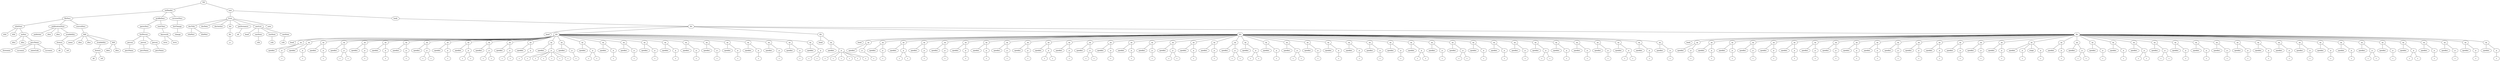 graph Tree {
	"t0" [label = "TEI"];
	"t1" [label = "teiHeader"];
	"t2" [label = "fileDesc"];
	"t3" [label = "titleStmt"];
	"t4" [label = "title"];
	"t5" [label = "title"];
	"t6" [label = "author"];
	"t7" [label = "idno"];
	"t8" [label = "idno"];
	"t9" [label = "persName"];
	"t10" [label = "forename"];
	"t11" [label = "surname"];
	"t12" [label = "nameLink"];
	"t13" [label = "surname"];
	"t14" [label = "publicationStmt"];
	"t15" [label = "publisher"];
	"t16" [label = "idno"];
	"t17" [label = "idno"];
	"t18" [label = "availability"];
	"t19" [label = "licence"];
	"t20" [label = "ab"];
	"t21" [label = "ref"];
	"t22" [label = "sourceDesc"];
	"t23" [label = "bibl"];
	"t24" [label = "name"];
	"t25" [label = "idno"];
	"t26" [label = "idno"];
	"t27" [label = "availability"];
	"t28" [label = "licence"];
	"t29" [label = "ab"];
	"t30" [label = "ref"];
	"t31" [label = "bibl"];
	"t32" [label = "date"];
	"t33" [label = "idno"];
	"t34" [label = "profileDesc"];
	"t35" [label = "particDesc"];
	"t36" [label = "listPerson"];
	"t37" [label = "person"];
	"t38" [label = "persName"];
	"t39" [label = "person"];
	"t40" [label = "persName"];
	"t41" [label = "person"];
	"t42" [label = "persName"];
	"t43" [label = "textClass"];
	"t44" [label = "keywords"];
	"t45" [label = "term"];
	"t46" [label = "term"];
	"t47" [label = "revisionDesc"];
	"t48" [label = "listChange"];
	"t49" [label = "change"];
	"t50" [label = "text"];
	"t51" [label = "front"];
	"t52" [label = "docTitle"];
	"t53" [label = "titlePart"];
	"t54" [label = "titlePart"];
	"t55" [label = "docDate"];
	"t56" [label = "docAuthor"];
	"t57" [label = "div"];
	"t58" [label = "div"];
	"t59" [label = "p"];
	"t60" [label = "performance"];
	"t61" [label = "ab"];
	"t62" [label = "castList"];
	"t63" [label = "head"];
	"t64" [label = "castItem"];
	"t65" [label = "role"];
	"t66" [label = "castItem"];
	"t67" [label = "role"];
	"t68" [label = "castItem"];
	"t69" [label = "role"];
	"t70" [label = "note"];
	"t71" [label = "body"];
	"t72" [label = "div"];
	"t73" [label = "head"];
	"t74" [label = "div"];
	"t75" [label = "head"];
	"t76" [label = "sp"];
	"t77" [label = "speaker"];
	"t78" [label = "p"];
	"t79" [label = "s"];
	"t80" [label = "sp"];
	"t81" [label = "speaker"];
	"t82" [label = "p"];
	"t83" [label = "s"];
	"t84" [label = "sp"];
	"t85" [label = "speaker"];
	"t86" [label = "p"];
	"t87" [label = "s"];
	"t88" [label = "sp"];
	"t89" [label = "speaker"];
	"t90" [label = "p"];
	"t91" [label = "s"];
	"t92" [label = "s"];
	"t93" [label = "sp"];
	"t94" [label = "speaker"];
	"t95" [label = "p"];
	"t96" [label = "s"];
	"t97" [label = "sp"];
	"t98" [label = "speaker"];
	"t99" [label = "p"];
	"t100" [label = "s"];
	"t101" [label = "sp"];
	"t102" [label = "speaker"];
	"t103" [label = "p"];
	"t104" [label = "s"];
	"t105" [label = "sp"];
	"t106" [label = "speaker"];
	"t107" [label = "p"];
	"t108" [label = "s"];
	"t109" [label = "s"];
	"t110" [label = "sp"];
	"t111" [label = "speaker"];
	"t112" [label = "p"];
	"t113" [label = "s"];
	"t114" [label = "sp"];
	"t115" [label = "speaker"];
	"t116" [label = "p"];
	"t117" [label = "s"];
	"t118" [label = "s"];
	"t119" [label = "sp"];
	"t120" [label = "speaker"];
	"t121" [label = "p"];
	"t122" [label = "s"];
	"t123" [label = "s"];
	"t124" [label = "sp"];
	"t125" [label = "speaker"];
	"t126" [label = "p"];
	"t127" [label = "s"];
	"t128" [label = "s"];
	"t129" [label = "sp"];
	"t130" [label = "speaker"];
	"t131" [label = "p"];
	"t132" [label = "s"];
	"t133" [label = "sp"];
	"t134" [label = "speaker"];
	"t135" [label = "p"];
	"t136" [label = "s"];
	"t137" [label = "s"];
	"t138" [label = "s"];
	"t139" [label = "s"];
	"t140" [label = "s"];
	"t141" [label = "s"];
	"t142" [label = "sp"];
	"t143" [label = "speaker"];
	"t144" [label = "p"];
	"t145" [label = "s"];
	"t146" [label = "sp"];
	"t147" [label = "speaker"];
	"t148" [label = "p"];
	"t149" [label = "s"];
	"t150" [label = "s"];
	"t151" [label = "sp"];
	"t152" [label = "speaker"];
	"t153" [label = "p"];
	"t154" [label = "s"];
	"t155" [label = "sp"];
	"t156" [label = "speaker"];
	"t157" [label = "p"];
	"t158" [label = "s"];
	"t159" [label = "sp"];
	"t160" [label = "speaker"];
	"t161" [label = "p"];
	"t162" [label = "s"];
	"t163" [label = "sp"];
	"t164" [label = "speaker"];
	"t165" [label = "p"];
	"t166" [label = "s"];
	"t167" [label = "sp"];
	"t168" [label = "speaker"];
	"t169" [label = "p"];
	"t170" [label = "s"];
	"t171" [label = "sp"];
	"t172" [label = "speaker"];
	"t173" [label = "p"];
	"t174" [label = "s"];
	"t175" [label = "sp"];
	"t176" [label = "speaker"];
	"t177" [label = "p"];
	"t178" [label = "s"];
	"t179" [label = "sp"];
	"t180" [label = "speaker"];
	"t181" [label = "p"];
	"t182" [label = "s"];
	"t183" [label = "sp"];
	"t184" [label = "speaker"];
	"t185" [label = "p"];
	"t186" [label = "s"];
	"t187" [label = "sp"];
	"t188" [label = "speaker"];
	"t189" [label = "p"];
	"t190" [label = "s"];
	"t191" [label = "sp"];
	"t192" [label = "speaker"];
	"t193" [label = "p"];
	"t194" [label = "s"];
	"t195" [label = "s"];
	"t196" [label = "div"];
	"t197" [label = "head"];
	"t198" [label = "sp"];
	"t199" [label = "speaker"];
	"t200" [label = "p"];
	"t201" [label = "s"];
	"t202" [label = "s"];
	"t203" [label = "s"];
	"t204" [label = "s"];
	"t205" [label = "s"];
	"t206" [label = "s"];
	"t207" [label = "div"];
	"t208" [label = "head"];
	"t209" [label = "sp"];
	"t210" [label = "speaker"];
	"t211" [label = "p"];
	"t212" [label = "s"];
	"t213" [label = "sp"];
	"t214" [label = "speaker"];
	"t215" [label = "p"];
	"t216" [label = "s"];
	"t217" [label = "sp"];
	"t218" [label = "speaker"];
	"t219" [label = "p"];
	"t220" [label = "s"];
	"t221" [label = "s"];
	"t222" [label = "sp"];
	"t223" [label = "speaker"];
	"t224" [label = "p"];
	"t225" [label = "s"];
	"t226" [label = "sp"];
	"t227" [label = "speaker"];
	"t228" [label = "p"];
	"t229" [label = "s"];
	"t230" [label = "sp"];
	"t231" [label = "speaker"];
	"t232" [label = "p"];
	"t233" [label = "s"];
	"t234" [label = "sp"];
	"t235" [label = "speaker"];
	"t236" [label = "p"];
	"t237" [label = "s"];
	"t238" [label = "sp"];
	"t239" [label = "speaker"];
	"t240" [label = "p"];
	"t241" [label = "s"];
	"t242" [label = "sp"];
	"t243" [label = "speaker"];
	"t244" [label = "p"];
	"t245" [label = "s"];
	"t246" [label = "sp"];
	"t247" [label = "speaker"];
	"t248" [label = "p"];
	"t249" [label = "s"];
	"t250" [label = "s"];
	"t251" [label = "sp"];
	"t252" [label = "speaker"];
	"t253" [label = "p"];
	"t254" [label = "s"];
	"t255" [label = "sp"];
	"t256" [label = "speaker"];
	"t257" [label = "p"];
	"t258" [label = "s"];
	"t259" [label = "s"];
	"t260" [label = "sp"];
	"t261" [label = "speaker"];
	"t262" [label = "p"];
	"t263" [label = "s"];
	"t264" [label = "sp"];
	"t265" [label = "speaker"];
	"t266" [label = "p"];
	"t267" [label = "s"];
	"t268" [label = "sp"];
	"t269" [label = "speaker"];
	"t270" [label = "p"];
	"t271" [label = "s"];
	"t272" [label = "sp"];
	"t273" [label = "speaker"];
	"t274" [label = "p"];
	"t275" [label = "s"];
	"t276" [label = "s"];
	"t277" [label = "sp"];
	"t278" [label = "speaker"];
	"t279" [label = "p"];
	"t280" [label = "s"];
	"t281" [label = "sp"];
	"t282" [label = "speaker"];
	"t283" [label = "p"];
	"t284" [label = "s"];
	"t285" [label = "sp"];
	"t286" [label = "speaker"];
	"t287" [label = "p"];
	"t288" [label = "s"];
	"t289" [label = "s"];
	"t290" [label = "sp"];
	"t291" [label = "speaker"];
	"t292" [label = "p"];
	"t293" [label = "s"];
	"t294" [label = "s"];
	"t295" [label = "sp"];
	"t296" [label = "speaker"];
	"t297" [label = "p"];
	"t298" [label = "s"];
	"t299" [label = "sp"];
	"t300" [label = "speaker"];
	"t301" [label = "p"];
	"t302" [label = "s"];
	"t303" [label = "s"];
	"t304" [label = "sp"];
	"t305" [label = "speaker"];
	"t306" [label = "p"];
	"t307" [label = "s"];
	"t308" [label = "sp"];
	"t309" [label = "speaker"];
	"t310" [label = "p"];
	"t311" [label = "s"];
	"t312" [label = "sp"];
	"t313" [label = "speaker"];
	"t314" [label = "p"];
	"t315" [label = "s"];
	"t316" [label = "sp"];
	"t317" [label = "speaker"];
	"t318" [label = "p"];
	"t319" [label = "s"];
	"t320" [label = "sp"];
	"t321" [label = "speaker"];
	"t322" [label = "p"];
	"t323" [label = "s"];
	"t324" [label = "sp"];
	"t325" [label = "speaker"];
	"t326" [label = "p"];
	"t327" [label = "s"];
	"t328" [label = "s"];
	"t329" [label = "sp"];
	"t330" [label = "speaker"];
	"t331" [label = "p"];
	"t332" [label = "s"];
	"t333" [label = "sp"];
	"t334" [label = "speaker"];
	"t335" [label = "p"];
	"t336" [label = "s"];
	"t337" [label = "s"];
	"t338" [label = "sp"];
	"t339" [label = "speaker"];
	"t340" [label = "p"];
	"t341" [label = "s"];
	"t342" [label = "sp"];
	"t343" [label = "speaker"];
	"t344" [label = "p"];
	"t345" [label = "s"];
	"t346" [label = "sp"];
	"t347" [label = "speaker"];
	"t348" [label = "p"];
	"t349" [label = "s"];
	"t350" [label = "sp"];
	"t351" [label = "speaker"];
	"t352" [label = "p"];
	"t353" [label = "s"];
	"t354" [label = "s"];
	"t355" [label = "sp"];
	"t356" [label = "speaker"];
	"t357" [label = "p"];
	"t358" [label = "s"];
	"t359" [label = "sp"];
	"t360" [label = "speaker"];
	"t361" [label = "p"];
	"t362" [label = "s"];
	"t363" [label = "sp"];
	"t364" [label = "speaker"];
	"t365" [label = "p"];
	"t366" [label = "s"];
	"t367" [label = "sp"];
	"t368" [label = "speaker"];
	"t369" [label = "p"];
	"t370" [label = "s"];
	"t371" [label = "s"];
	"t372" [label = "sp"];
	"t373" [label = "speaker"];
	"t374" [label = "p"];
	"t375" [label = "s"];
	"t376" [label = "sp"];
	"t377" [label = "speaker"];
	"t378" [label = "p"];
	"t379" [label = "s"];
	"t380" [label = "div"];
	"t381" [label = "head"];
	"t382" [label = "sp"];
	"t383" [label = "speaker"];
	"t384" [label = "p"];
	"t385" [label = "s"];
	"t386" [label = "sp"];
	"t387" [label = "speaker"];
	"t388" [label = "p"];
	"t389" [label = "s"];
	"t390" [label = "sp"];
	"t391" [label = "speaker"];
	"t392" [label = "p"];
	"t393" [label = "s"];
	"t394" [label = "sp"];
	"t395" [label = "speaker"];
	"t396" [label = "p"];
	"t397" [label = "s"];
	"t398" [label = "sp"];
	"t399" [label = "speaker"];
	"t400" [label = "p"];
	"t401" [label = "s"];
	"t402" [label = "sp"];
	"t403" [label = "speaker"];
	"t404" [label = "p"];
	"t405" [label = "s"];
	"t406" [label = "sp"];
	"t407" [label = "speaker"];
	"t408" [label = "p"];
	"t409" [label = "s"];
	"t410" [label = "sp"];
	"t411" [label = "speaker"];
	"t412" [label = "p"];
	"t413" [label = "s"];
	"t414" [label = "sp"];
	"t415" [label = "speaker"];
	"t416" [label = "p"];
	"t417" [label = "s"];
	"t418" [label = "sp"];
	"t419" [label = "speaker"];
	"t420" [label = "p"];
	"t421" [label = "s"];
	"t422" [label = "sp"];
	"t423" [label = "speaker"];
	"t424" [label = "p"];
	"t425" [label = "s"];
	"t426" [label = "sp"];
	"t427" [label = "speaker"];
	"t428" [label = "p"];
	"t429" [label = "s"];
	"t430" [label = "sp"];
	"t431" [label = "speaker"];
	"t432" [label = "p"];
	"t433" [label = "s"];
	"t434" [label = "sp"];
	"t435" [label = "speaker"];
	"t436" [label = "p"];
	"t437" [label = "s"];
	"t438" [label = "sp"];
	"t439" [label = "speaker"];
	"t440" [label = "p"];
	"t441" [label = "s"];
	"t442" [label = "sp"];
	"t443" [label = "speaker"];
	"t444" [label = "p"];
	"t445" [label = "s"];
	"t446" [label = "sp"];
	"t447" [label = "speaker"];
	"t448" [label = "p"];
	"t449" [label = "s"];
	"t450" [label = "stage"];
	"t451" [label = "p"];
	"t452" [label = "s"];
	"t453" [label = "sp"];
	"t454" [label = "speaker"];
	"t455" [label = "p"];
	"t456" [label = "s"];
	"t457" [label = "sp"];
	"t458" [label = "speaker"];
	"t459" [label = "p"];
	"t460" [label = "s"];
	"t461" [label = "s"];
	"t462" [label = "sp"];
	"t463" [label = "speaker"];
	"t464" [label = "p"];
	"t465" [label = "s"];
	"t466" [label = "sp"];
	"t467" [label = "speaker"];
	"t468" [label = "p"];
	"t469" [label = "s"];
	"t470" [label = "sp"];
	"t471" [label = "speaker"];
	"t472" [label = "p"];
	"t473" [label = "s"];
	"t474" [label = "s"];
	"t475" [label = "sp"];
	"t476" [label = "speaker"];
	"t477" [label = "p"];
	"t478" [label = "s"];
	"t479" [label = "s"];
	"t480" [label = "sp"];
	"t481" [label = "speaker"];
	"t482" [label = "p"];
	"t483" [label = "s"];
	"t484" [label = "sp"];
	"t485" [label = "speaker"];
	"t486" [label = "p"];
	"t487" [label = "s"];
	"t488" [label = "sp"];
	"t489" [label = "speaker"];
	"t490" [label = "p"];
	"t491" [label = "s"];
	"t492" [label = "sp"];
	"t493" [label = "speaker"];
	"t494" [label = "p"];
	"t495" [label = "s"];
	"t496" [label = "sp"];
	"t497" [label = "speaker"];
	"t498" [label = "p"];
	"t499" [label = "s"];
	"t500" [label = "sp"];
	"t501" [label = "speaker"];
	"t502" [label = "p"];
	"t503" [label = "s"];
	"t504" [label = "sp"];
	"t505" [label = "speaker"];
	"t506" [label = "p"];
	"t507" [label = "s"];
	"t508" [label = "sp"];
	"t509" [label = "speaker"];
	"t510" [label = "p"];
	"t511" [label = "s"];
	"t512" [label = "sp"];
	"t513" [label = "speaker"];
	"t514" [label = "p"];
	"t515" [label = "s"];
	"t516" [label = "sp"];
	"t517" [label = "speaker"];
	"t518" [label = "p"];
	"t519" [label = "s"];
	"t520" [label = "s"];
	"t521" [label = "sp"];
	"t522" [label = "speaker"];
	"t523" [label = "p"];
	"t524" [label = "s"];
	"t525" [label = "sp"];
	"t526" [label = "speaker"];
	"t527" [label = "p"];
	"t528" [label = "s"];
	"t529" [label = "s"];
	"t530" [label = "sp"];
	"t531" [label = "speaker"];
	"t532" [label = "p"];
	"t533" [label = "s"];
	"t534" [label = "sp"];
	"t535" [label = "speaker"];
	"t536" [label = "p"];
	"t537" [label = "s"];
	"t538" [label = "sp"];
	"t539" [label = "speaker"];
	"t540" [label = "p"];
	"t541" [label = "s"];
	"t542" [label = "sp"];
	"t543" [label = "speaker"];
	"t544" [label = "p"];
	"t545" [label = "s"];
	"t0" -- "t1";
	"t1" -- "t2";
	"t2" -- "t3";
	"t3" -- "t4";
	"t3" -- "t5";
	"t3" -- "t6";
	"t6" -- "t7";
	"t6" -- "t8";
	"t6" -- "t9";
	"t9" -- "t10";
	"t9" -- "t11";
	"t9" -- "t12";
	"t9" -- "t13";
	"t2" -- "t14";
	"t14" -- "t15";
	"t14" -- "t16";
	"t14" -- "t17";
	"t14" -- "t18";
	"t18" -- "t19";
	"t19" -- "t20";
	"t19" -- "t21";
	"t2" -- "t22";
	"t22" -- "t23";
	"t23" -- "t24";
	"t23" -- "t25";
	"t23" -- "t26";
	"t23" -- "t27";
	"t27" -- "t28";
	"t28" -- "t29";
	"t28" -- "t30";
	"t23" -- "t31";
	"t31" -- "t32";
	"t31" -- "t33";
	"t1" -- "t34";
	"t34" -- "t35";
	"t35" -- "t36";
	"t36" -- "t37";
	"t37" -- "t38";
	"t36" -- "t39";
	"t39" -- "t40";
	"t36" -- "t41";
	"t41" -- "t42";
	"t34" -- "t43";
	"t43" -- "t44";
	"t44" -- "t45";
	"t44" -- "t46";
	"t1" -- "t47";
	"t47" -- "t48";
	"t48" -- "t49";
	"t0" -- "t50";
	"t50" -- "t51";
	"t51" -- "t52";
	"t52" -- "t53";
	"t52" -- "t54";
	"t51" -- "t55";
	"t51" -- "t56";
	"t51" -- "t57";
	"t57" -- "t58";
	"t58" -- "t59";
	"t51" -- "t60";
	"t60" -- "t61";
	"t51" -- "t62";
	"t62" -- "t63";
	"t62" -- "t64";
	"t64" -- "t65";
	"t62" -- "t66";
	"t66" -- "t67";
	"t62" -- "t68";
	"t68" -- "t69";
	"t51" -- "t70";
	"t50" -- "t71";
	"t71" -- "t72";
	"t72" -- "t73";
	"t72" -- "t74";
	"t74" -- "t75";
	"t74" -- "t76";
	"t76" -- "t77";
	"t76" -- "t78";
	"t78" -- "t79";
	"t74" -- "t80";
	"t80" -- "t81";
	"t80" -- "t82";
	"t82" -- "t83";
	"t74" -- "t84";
	"t84" -- "t85";
	"t84" -- "t86";
	"t86" -- "t87";
	"t74" -- "t88";
	"t88" -- "t89";
	"t88" -- "t90";
	"t90" -- "t91";
	"t90" -- "t92";
	"t74" -- "t93";
	"t93" -- "t94";
	"t93" -- "t95";
	"t95" -- "t96";
	"t74" -- "t97";
	"t97" -- "t98";
	"t97" -- "t99";
	"t99" -- "t100";
	"t74" -- "t101";
	"t101" -- "t102";
	"t101" -- "t103";
	"t103" -- "t104";
	"t74" -- "t105";
	"t105" -- "t106";
	"t105" -- "t107";
	"t107" -- "t108";
	"t107" -- "t109";
	"t74" -- "t110";
	"t110" -- "t111";
	"t110" -- "t112";
	"t112" -- "t113";
	"t74" -- "t114";
	"t114" -- "t115";
	"t114" -- "t116";
	"t116" -- "t117";
	"t116" -- "t118";
	"t74" -- "t119";
	"t119" -- "t120";
	"t119" -- "t121";
	"t121" -- "t122";
	"t121" -- "t123";
	"t74" -- "t124";
	"t124" -- "t125";
	"t124" -- "t126";
	"t126" -- "t127";
	"t126" -- "t128";
	"t74" -- "t129";
	"t129" -- "t130";
	"t129" -- "t131";
	"t131" -- "t132";
	"t74" -- "t133";
	"t133" -- "t134";
	"t133" -- "t135";
	"t135" -- "t136";
	"t135" -- "t137";
	"t135" -- "t138";
	"t135" -- "t139";
	"t135" -- "t140";
	"t135" -- "t141";
	"t74" -- "t142";
	"t142" -- "t143";
	"t142" -- "t144";
	"t144" -- "t145";
	"t74" -- "t146";
	"t146" -- "t147";
	"t146" -- "t148";
	"t148" -- "t149";
	"t148" -- "t150";
	"t74" -- "t151";
	"t151" -- "t152";
	"t151" -- "t153";
	"t153" -- "t154";
	"t74" -- "t155";
	"t155" -- "t156";
	"t155" -- "t157";
	"t157" -- "t158";
	"t74" -- "t159";
	"t159" -- "t160";
	"t159" -- "t161";
	"t161" -- "t162";
	"t74" -- "t163";
	"t163" -- "t164";
	"t163" -- "t165";
	"t165" -- "t166";
	"t74" -- "t167";
	"t167" -- "t168";
	"t167" -- "t169";
	"t169" -- "t170";
	"t74" -- "t171";
	"t171" -- "t172";
	"t171" -- "t173";
	"t173" -- "t174";
	"t74" -- "t175";
	"t175" -- "t176";
	"t175" -- "t177";
	"t177" -- "t178";
	"t74" -- "t179";
	"t179" -- "t180";
	"t179" -- "t181";
	"t181" -- "t182";
	"t74" -- "t183";
	"t183" -- "t184";
	"t183" -- "t185";
	"t185" -- "t186";
	"t74" -- "t187";
	"t187" -- "t188";
	"t187" -- "t189";
	"t189" -- "t190";
	"t74" -- "t191";
	"t191" -- "t192";
	"t191" -- "t193";
	"t193" -- "t194";
	"t193" -- "t195";
	"t72" -- "t196";
	"t196" -- "t197";
	"t196" -- "t198";
	"t198" -- "t199";
	"t198" -- "t200";
	"t200" -- "t201";
	"t200" -- "t202";
	"t200" -- "t203";
	"t200" -- "t204";
	"t200" -- "t205";
	"t200" -- "t206";
	"t72" -- "t207";
	"t207" -- "t208";
	"t207" -- "t209";
	"t209" -- "t210";
	"t209" -- "t211";
	"t211" -- "t212";
	"t207" -- "t213";
	"t213" -- "t214";
	"t213" -- "t215";
	"t215" -- "t216";
	"t207" -- "t217";
	"t217" -- "t218";
	"t217" -- "t219";
	"t219" -- "t220";
	"t219" -- "t221";
	"t207" -- "t222";
	"t222" -- "t223";
	"t222" -- "t224";
	"t224" -- "t225";
	"t207" -- "t226";
	"t226" -- "t227";
	"t226" -- "t228";
	"t228" -- "t229";
	"t207" -- "t230";
	"t230" -- "t231";
	"t230" -- "t232";
	"t232" -- "t233";
	"t207" -- "t234";
	"t234" -- "t235";
	"t234" -- "t236";
	"t236" -- "t237";
	"t207" -- "t238";
	"t238" -- "t239";
	"t238" -- "t240";
	"t240" -- "t241";
	"t207" -- "t242";
	"t242" -- "t243";
	"t242" -- "t244";
	"t244" -- "t245";
	"t207" -- "t246";
	"t246" -- "t247";
	"t246" -- "t248";
	"t248" -- "t249";
	"t248" -- "t250";
	"t207" -- "t251";
	"t251" -- "t252";
	"t251" -- "t253";
	"t253" -- "t254";
	"t207" -- "t255";
	"t255" -- "t256";
	"t255" -- "t257";
	"t257" -- "t258";
	"t257" -- "t259";
	"t207" -- "t260";
	"t260" -- "t261";
	"t260" -- "t262";
	"t262" -- "t263";
	"t207" -- "t264";
	"t264" -- "t265";
	"t264" -- "t266";
	"t266" -- "t267";
	"t207" -- "t268";
	"t268" -- "t269";
	"t268" -- "t270";
	"t270" -- "t271";
	"t207" -- "t272";
	"t272" -- "t273";
	"t272" -- "t274";
	"t274" -- "t275";
	"t274" -- "t276";
	"t207" -- "t277";
	"t277" -- "t278";
	"t277" -- "t279";
	"t279" -- "t280";
	"t207" -- "t281";
	"t281" -- "t282";
	"t281" -- "t283";
	"t283" -- "t284";
	"t207" -- "t285";
	"t285" -- "t286";
	"t285" -- "t287";
	"t287" -- "t288";
	"t287" -- "t289";
	"t207" -- "t290";
	"t290" -- "t291";
	"t290" -- "t292";
	"t292" -- "t293";
	"t292" -- "t294";
	"t207" -- "t295";
	"t295" -- "t296";
	"t295" -- "t297";
	"t297" -- "t298";
	"t207" -- "t299";
	"t299" -- "t300";
	"t299" -- "t301";
	"t301" -- "t302";
	"t301" -- "t303";
	"t207" -- "t304";
	"t304" -- "t305";
	"t304" -- "t306";
	"t306" -- "t307";
	"t207" -- "t308";
	"t308" -- "t309";
	"t308" -- "t310";
	"t310" -- "t311";
	"t207" -- "t312";
	"t312" -- "t313";
	"t312" -- "t314";
	"t314" -- "t315";
	"t207" -- "t316";
	"t316" -- "t317";
	"t316" -- "t318";
	"t318" -- "t319";
	"t207" -- "t320";
	"t320" -- "t321";
	"t320" -- "t322";
	"t322" -- "t323";
	"t207" -- "t324";
	"t324" -- "t325";
	"t324" -- "t326";
	"t326" -- "t327";
	"t326" -- "t328";
	"t207" -- "t329";
	"t329" -- "t330";
	"t329" -- "t331";
	"t331" -- "t332";
	"t207" -- "t333";
	"t333" -- "t334";
	"t333" -- "t335";
	"t335" -- "t336";
	"t335" -- "t337";
	"t207" -- "t338";
	"t338" -- "t339";
	"t338" -- "t340";
	"t340" -- "t341";
	"t207" -- "t342";
	"t342" -- "t343";
	"t342" -- "t344";
	"t344" -- "t345";
	"t207" -- "t346";
	"t346" -- "t347";
	"t346" -- "t348";
	"t348" -- "t349";
	"t207" -- "t350";
	"t350" -- "t351";
	"t350" -- "t352";
	"t352" -- "t353";
	"t352" -- "t354";
	"t207" -- "t355";
	"t355" -- "t356";
	"t355" -- "t357";
	"t357" -- "t358";
	"t207" -- "t359";
	"t359" -- "t360";
	"t359" -- "t361";
	"t361" -- "t362";
	"t207" -- "t363";
	"t363" -- "t364";
	"t363" -- "t365";
	"t365" -- "t366";
	"t207" -- "t367";
	"t367" -- "t368";
	"t367" -- "t369";
	"t369" -- "t370";
	"t369" -- "t371";
	"t207" -- "t372";
	"t372" -- "t373";
	"t372" -- "t374";
	"t374" -- "t375";
	"t207" -- "t376";
	"t376" -- "t377";
	"t376" -- "t378";
	"t378" -- "t379";
	"t72" -- "t380";
	"t380" -- "t381";
	"t380" -- "t382";
	"t382" -- "t383";
	"t382" -- "t384";
	"t384" -- "t385";
	"t380" -- "t386";
	"t386" -- "t387";
	"t386" -- "t388";
	"t388" -- "t389";
	"t380" -- "t390";
	"t390" -- "t391";
	"t390" -- "t392";
	"t392" -- "t393";
	"t380" -- "t394";
	"t394" -- "t395";
	"t394" -- "t396";
	"t396" -- "t397";
	"t380" -- "t398";
	"t398" -- "t399";
	"t398" -- "t400";
	"t400" -- "t401";
	"t380" -- "t402";
	"t402" -- "t403";
	"t402" -- "t404";
	"t404" -- "t405";
	"t380" -- "t406";
	"t406" -- "t407";
	"t406" -- "t408";
	"t408" -- "t409";
	"t380" -- "t410";
	"t410" -- "t411";
	"t410" -- "t412";
	"t412" -- "t413";
	"t380" -- "t414";
	"t414" -- "t415";
	"t414" -- "t416";
	"t416" -- "t417";
	"t380" -- "t418";
	"t418" -- "t419";
	"t418" -- "t420";
	"t420" -- "t421";
	"t380" -- "t422";
	"t422" -- "t423";
	"t422" -- "t424";
	"t424" -- "t425";
	"t380" -- "t426";
	"t426" -- "t427";
	"t426" -- "t428";
	"t428" -- "t429";
	"t380" -- "t430";
	"t430" -- "t431";
	"t430" -- "t432";
	"t432" -- "t433";
	"t380" -- "t434";
	"t434" -- "t435";
	"t434" -- "t436";
	"t436" -- "t437";
	"t380" -- "t438";
	"t438" -- "t439";
	"t438" -- "t440";
	"t440" -- "t441";
	"t380" -- "t442";
	"t442" -- "t443";
	"t442" -- "t444";
	"t444" -- "t445";
	"t380" -- "t446";
	"t446" -- "t447";
	"t446" -- "t448";
	"t448" -- "t449";
	"t446" -- "t450";
	"t446" -- "t451";
	"t451" -- "t452";
	"t380" -- "t453";
	"t453" -- "t454";
	"t453" -- "t455";
	"t455" -- "t456";
	"t380" -- "t457";
	"t457" -- "t458";
	"t457" -- "t459";
	"t459" -- "t460";
	"t459" -- "t461";
	"t380" -- "t462";
	"t462" -- "t463";
	"t462" -- "t464";
	"t464" -- "t465";
	"t380" -- "t466";
	"t466" -- "t467";
	"t466" -- "t468";
	"t468" -- "t469";
	"t380" -- "t470";
	"t470" -- "t471";
	"t470" -- "t472";
	"t472" -- "t473";
	"t472" -- "t474";
	"t380" -- "t475";
	"t475" -- "t476";
	"t475" -- "t477";
	"t477" -- "t478";
	"t477" -- "t479";
	"t380" -- "t480";
	"t480" -- "t481";
	"t480" -- "t482";
	"t482" -- "t483";
	"t380" -- "t484";
	"t484" -- "t485";
	"t484" -- "t486";
	"t486" -- "t487";
	"t380" -- "t488";
	"t488" -- "t489";
	"t488" -- "t490";
	"t490" -- "t491";
	"t380" -- "t492";
	"t492" -- "t493";
	"t492" -- "t494";
	"t494" -- "t495";
	"t380" -- "t496";
	"t496" -- "t497";
	"t496" -- "t498";
	"t498" -- "t499";
	"t380" -- "t500";
	"t500" -- "t501";
	"t500" -- "t502";
	"t502" -- "t503";
	"t380" -- "t504";
	"t504" -- "t505";
	"t504" -- "t506";
	"t506" -- "t507";
	"t380" -- "t508";
	"t508" -- "t509";
	"t508" -- "t510";
	"t510" -- "t511";
	"t380" -- "t512";
	"t512" -- "t513";
	"t512" -- "t514";
	"t514" -- "t515";
	"t380" -- "t516";
	"t516" -- "t517";
	"t516" -- "t518";
	"t518" -- "t519";
	"t518" -- "t520";
	"t380" -- "t521";
	"t521" -- "t522";
	"t521" -- "t523";
	"t523" -- "t524";
	"t380" -- "t525";
	"t525" -- "t526";
	"t525" -- "t527";
	"t527" -- "t528";
	"t527" -- "t529";
	"t380" -- "t530";
	"t530" -- "t531";
	"t530" -- "t532";
	"t532" -- "t533";
	"t380" -- "t534";
	"t534" -- "t535";
	"t534" -- "t536";
	"t536" -- "t537";
	"t380" -- "t538";
	"t538" -- "t539";
	"t538" -- "t540";
	"t540" -- "t541";
	"t380" -- "t542";
	"t542" -- "t543";
	"t542" -- "t544";
	"t544" -- "t545";
}

